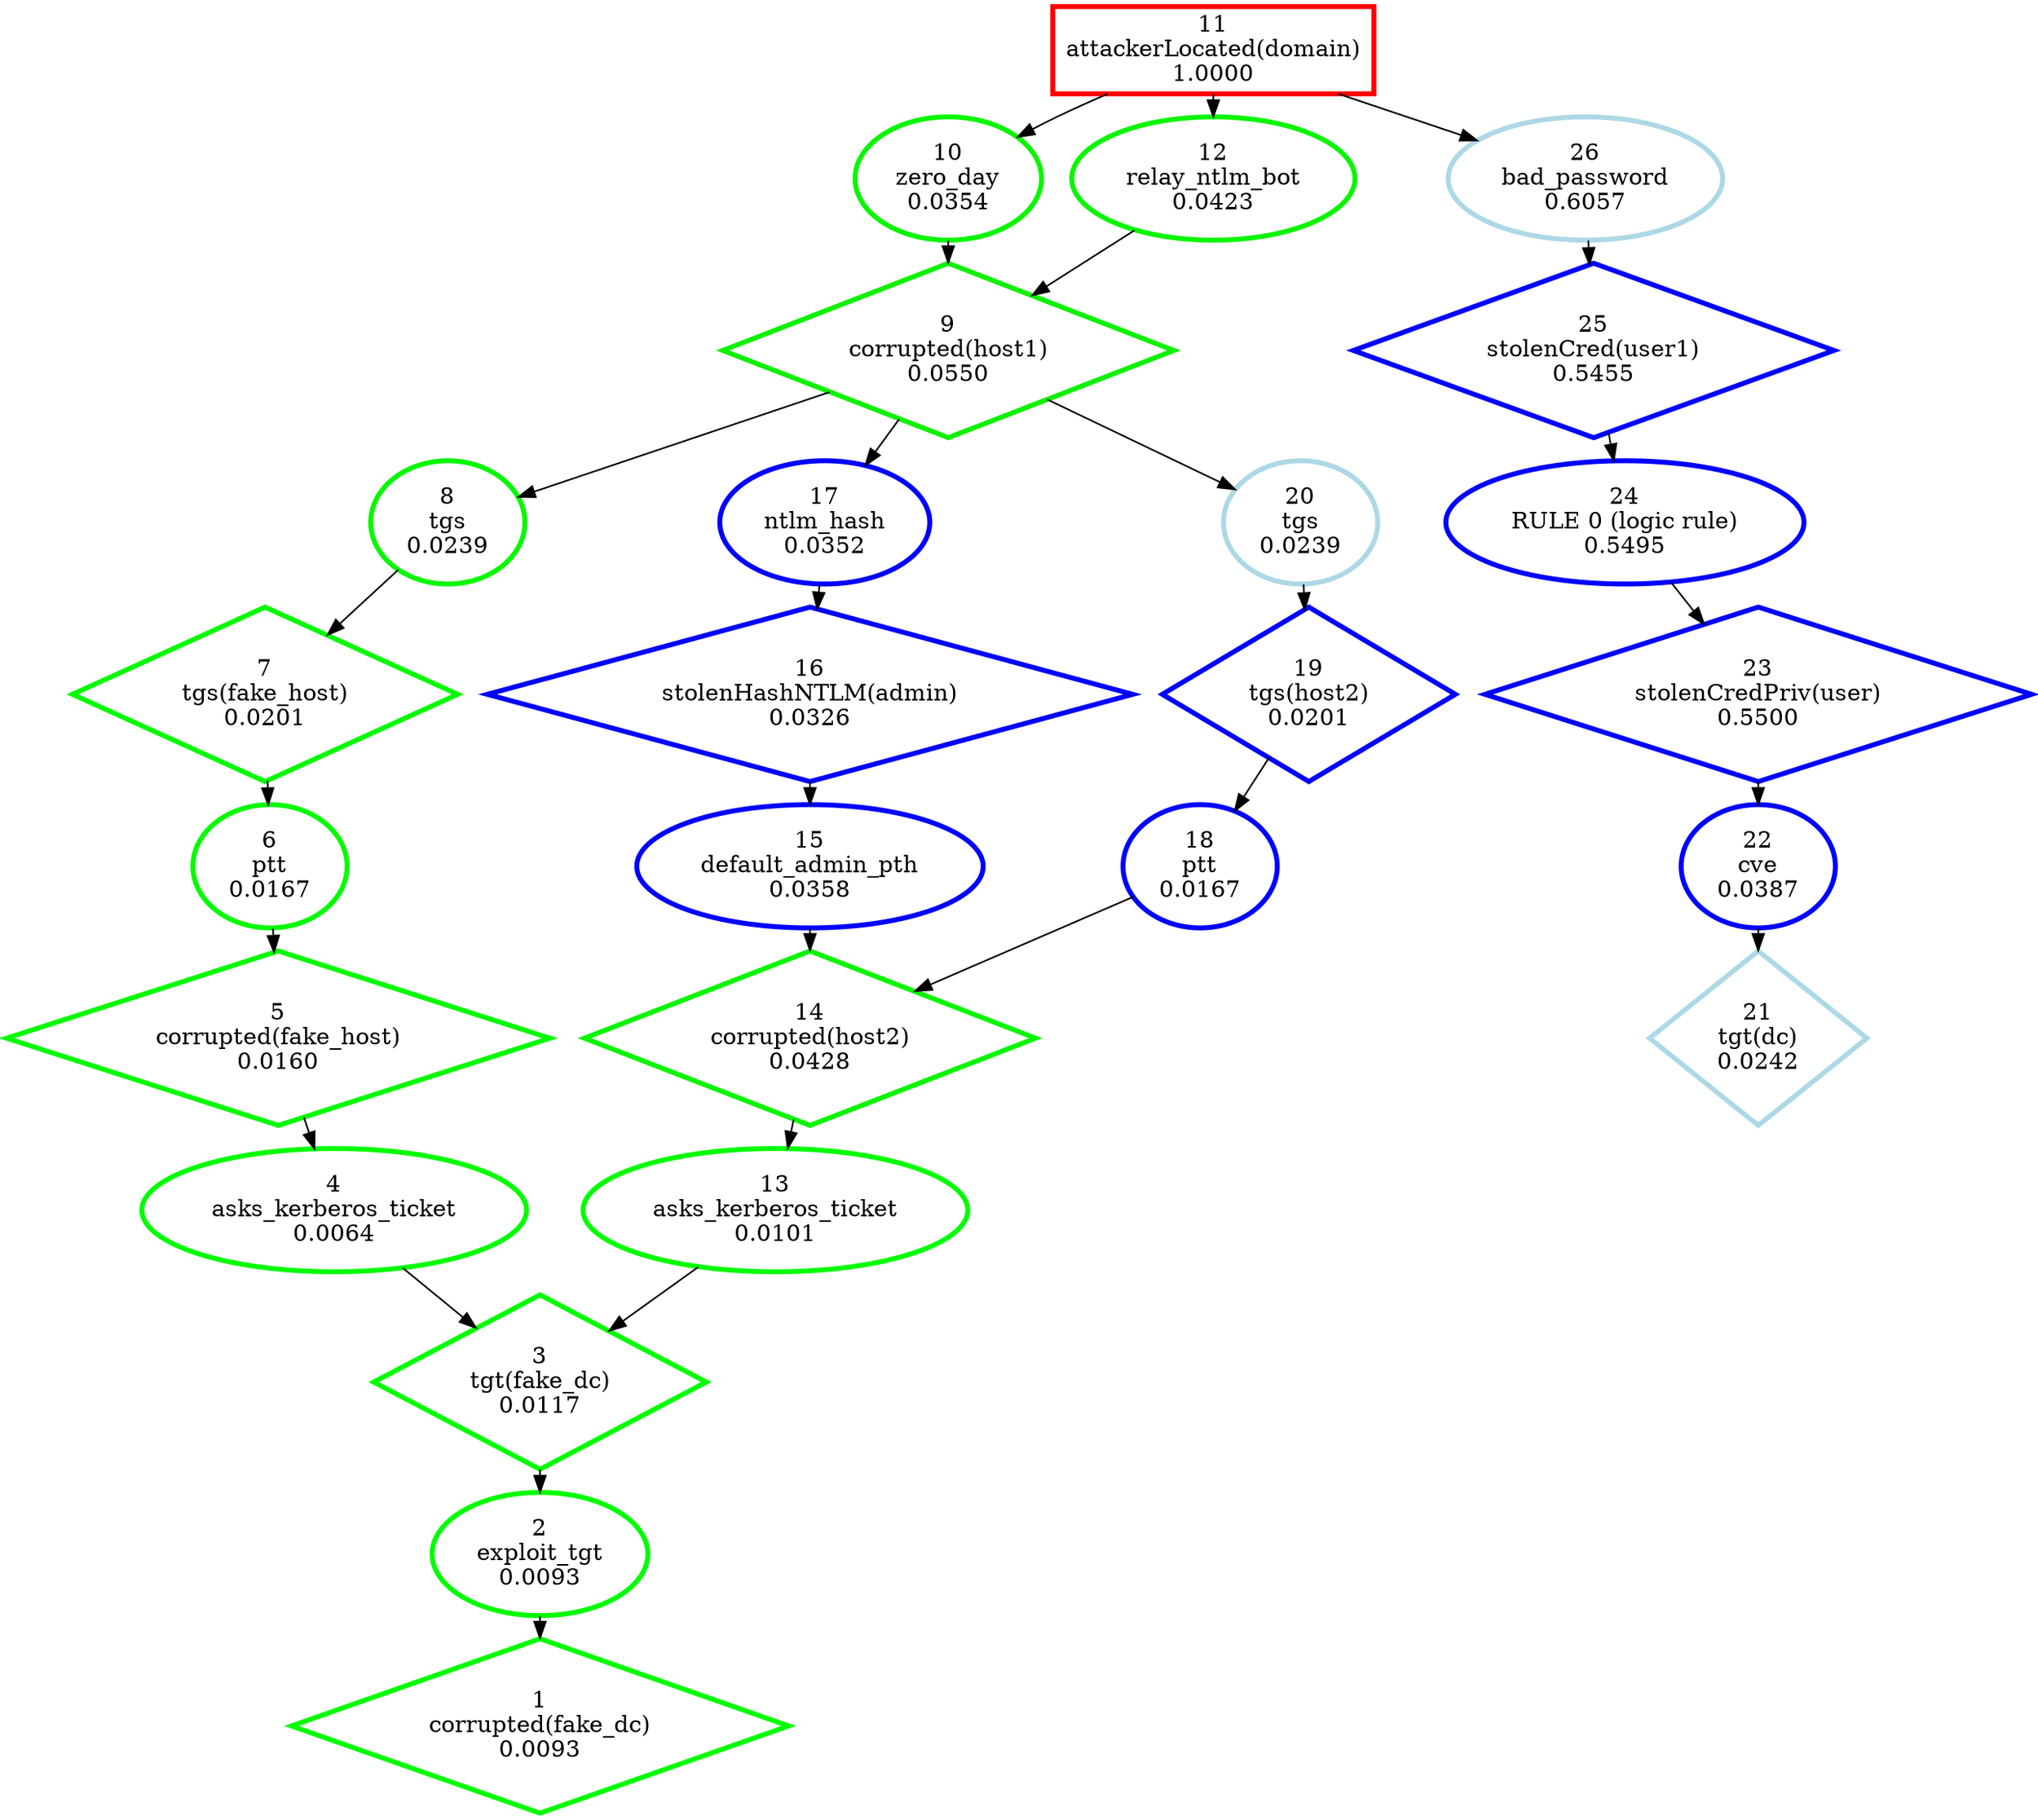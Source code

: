 digraph G {
ranksep=0.2;
  "1" [label="1\ncorrupted(fake_dc)\n0.0093", color="#02FD00", penwidth=3, shape="diamond"];
  "2" [label="2\nexploit_tgt\n0.0093", color="#02FD00", penwidth=3, shape="ellipse"];
  "3" [label="3\ntgt(fake_dc)\n0.0117", color="#02FD00", penwidth=3, shape="diamond"];
  "4" [label="4\nasks_kerberos_ticket\n0.0064", color="#01FE00", penwidth=3, shape="ellipse"];
  "5" [label="5\ncorrupted(fake_host)\n0.0160", color="#04FB00", penwidth=3, shape="diamond"];
  "6" [label="6\nptt\n0.0167", color="#04FB00", penwidth=3, shape="ellipse"];
  "7" [label="7\ntgs(fake_host)\n0.0201", color="#05FA00", penwidth=3, shape="diamond"];
  "8" [label="8\ntgs\n0.0239", color="#06F900", penwidth=3, shape="ellipse"];
  "9" [label="9\ncorrupted(host1)\n0.0550", color="#0EF100", penwidth=3, shape="diamond"];
  "10" [label="10\nzero_day\n0.0354", color="#09F600", penwidth=3, shape="ellipse"];
  "11" [label="11\nattackerLocated(domain)\n1.0000", color="#FF0000", penwidth=3, shape="box"];
  "12" [label="12\nrelay_ntlm_bot\n0.0423", color="#0AF500", penwidth=3, shape="ellipse"];
  "13" [label="13\nasks_kerberos_ticket\n0.0101", color="#02FD00", penwidth=3, shape="ellipse"];
  "14" [label="14\ncorrupted(host2)\n0.0428", color="#0AF500", penwidth=3, shape="diamond"];
  "15" [label="15\ndefault_admin_pth\n0.0358", color="blue", penwidth=3, shape="ellipse"];
  "16" [label="16\nstolenHashNTLM(admin)\n0.0326", color="blue", penwidth=3, shape="diamond"];
  "17" [label="17\nntlm_hash\n0.0352", color="blue", penwidth=3, shape="ellipse"];
  "18" [label="18\nptt\n0.0167", color="blue", penwidth=3, shape="ellipse"];
  "19" [label="19\ntgs(host2)\n0.0201", color="blue", penwidth=3, shape="diamond"];
  "20" [label="20\ntgs\n0.0239", color="lightblue", penwidth=3, shape="ellipse"];
  "21" [label="21\ntgt(dc)\n0.0242", color="lightblue", penwidth=3, shape="diamond"];
  "22" [label="22\ncve\n0.0387", color="blue", penwidth=3, shape="ellipse"];
  "23" [label="23\nstolenCredPriv(user)\n0.5500", color="blue", penwidth=3, shape="diamond"];
  "24" [label="24\nRULE 0 (logic rule)\n0.5495", color="blue", penwidth=3, shape="ellipse"];
  "25" [label="25\nstolenCred(user1)\n0.5455", color="blue", penwidth=3, shape="diamond"];
  "26" [label="26\nbad_password\n0.6057", color="lightblue", penwidth=3, shape="ellipse"];
  "11" -> "10";
  "11" -> "12";
  "11" -> "26";
  "10" -> "9";
  "9" -> "8";
  "9" -> "17";
  "9" -> "20";
  "12" -> "9";
  "8" -> "7";
  "7" -> "6";
  "6" -> "5";
  "5" -> "4";
  "4" -> "3";
  "3" -> "2";
  "17" -> "16";
  "16" -> "15";
  "15" -> "14";
  "14" -> "13";
  "20" -> "19";
  "19" -> "18";
  "18" -> "14";
  "13" -> "3";
  "2" -> "1";
  "26" -> "25";
  "25" -> "24";
  "24" -> "23";
  "23" -> "22";
  "22" -> "21";
}